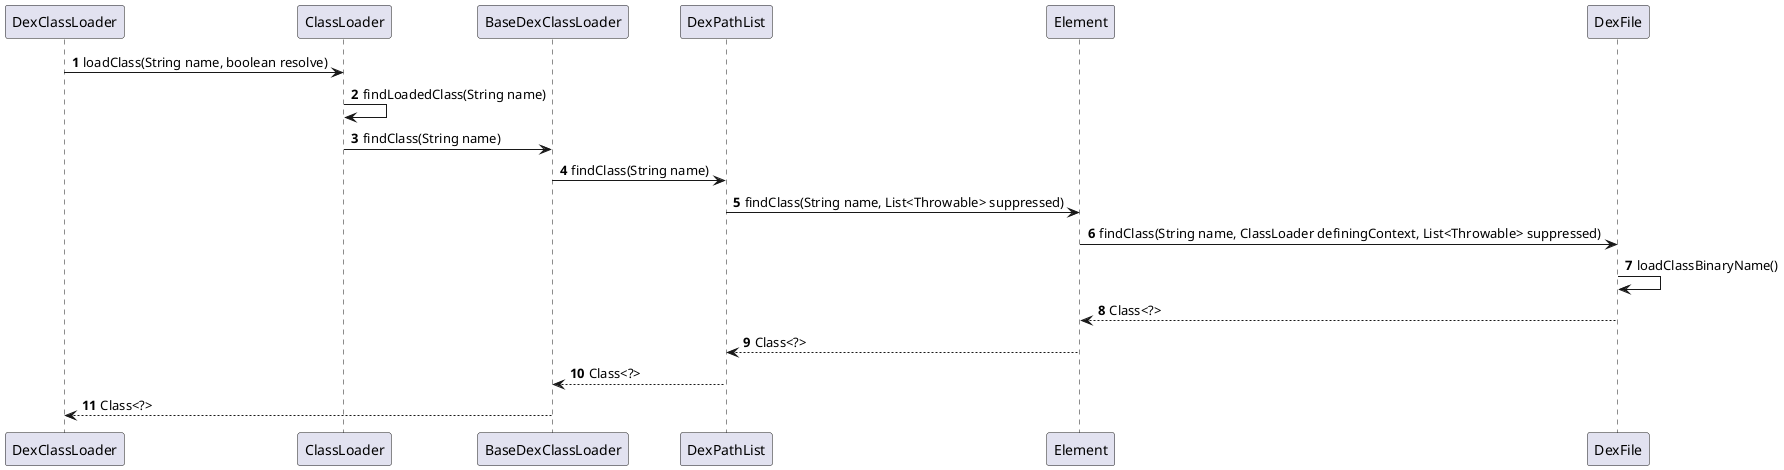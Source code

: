 @startuml

autonumber

DexClassLoader -> ClassLoader: loadClass(String name, boolean resolve)
ClassLoader -> ClassLoader: findLoadedClass(String name)

ClassLoader -> BaseDexClassLoader: findClass(String name)

BaseDexClassLoader -> DexPathList: findClass(String name)
DexPathList -> Element: findClass(String name, List<Throwable> suppressed)
Element -> DexFile: findClass(String name, ClassLoader definingContext, List<Throwable> suppressed)
DexFile -> DexFile: loadClassBinaryName()

DexFile --> Element: Class<?>
Element --> DexPathList: Class<?>
DexPathList --> BaseDexClassLoader: Class<?>
BaseDexClassLoader --> DexClassLoader: Class<?>

@enduml